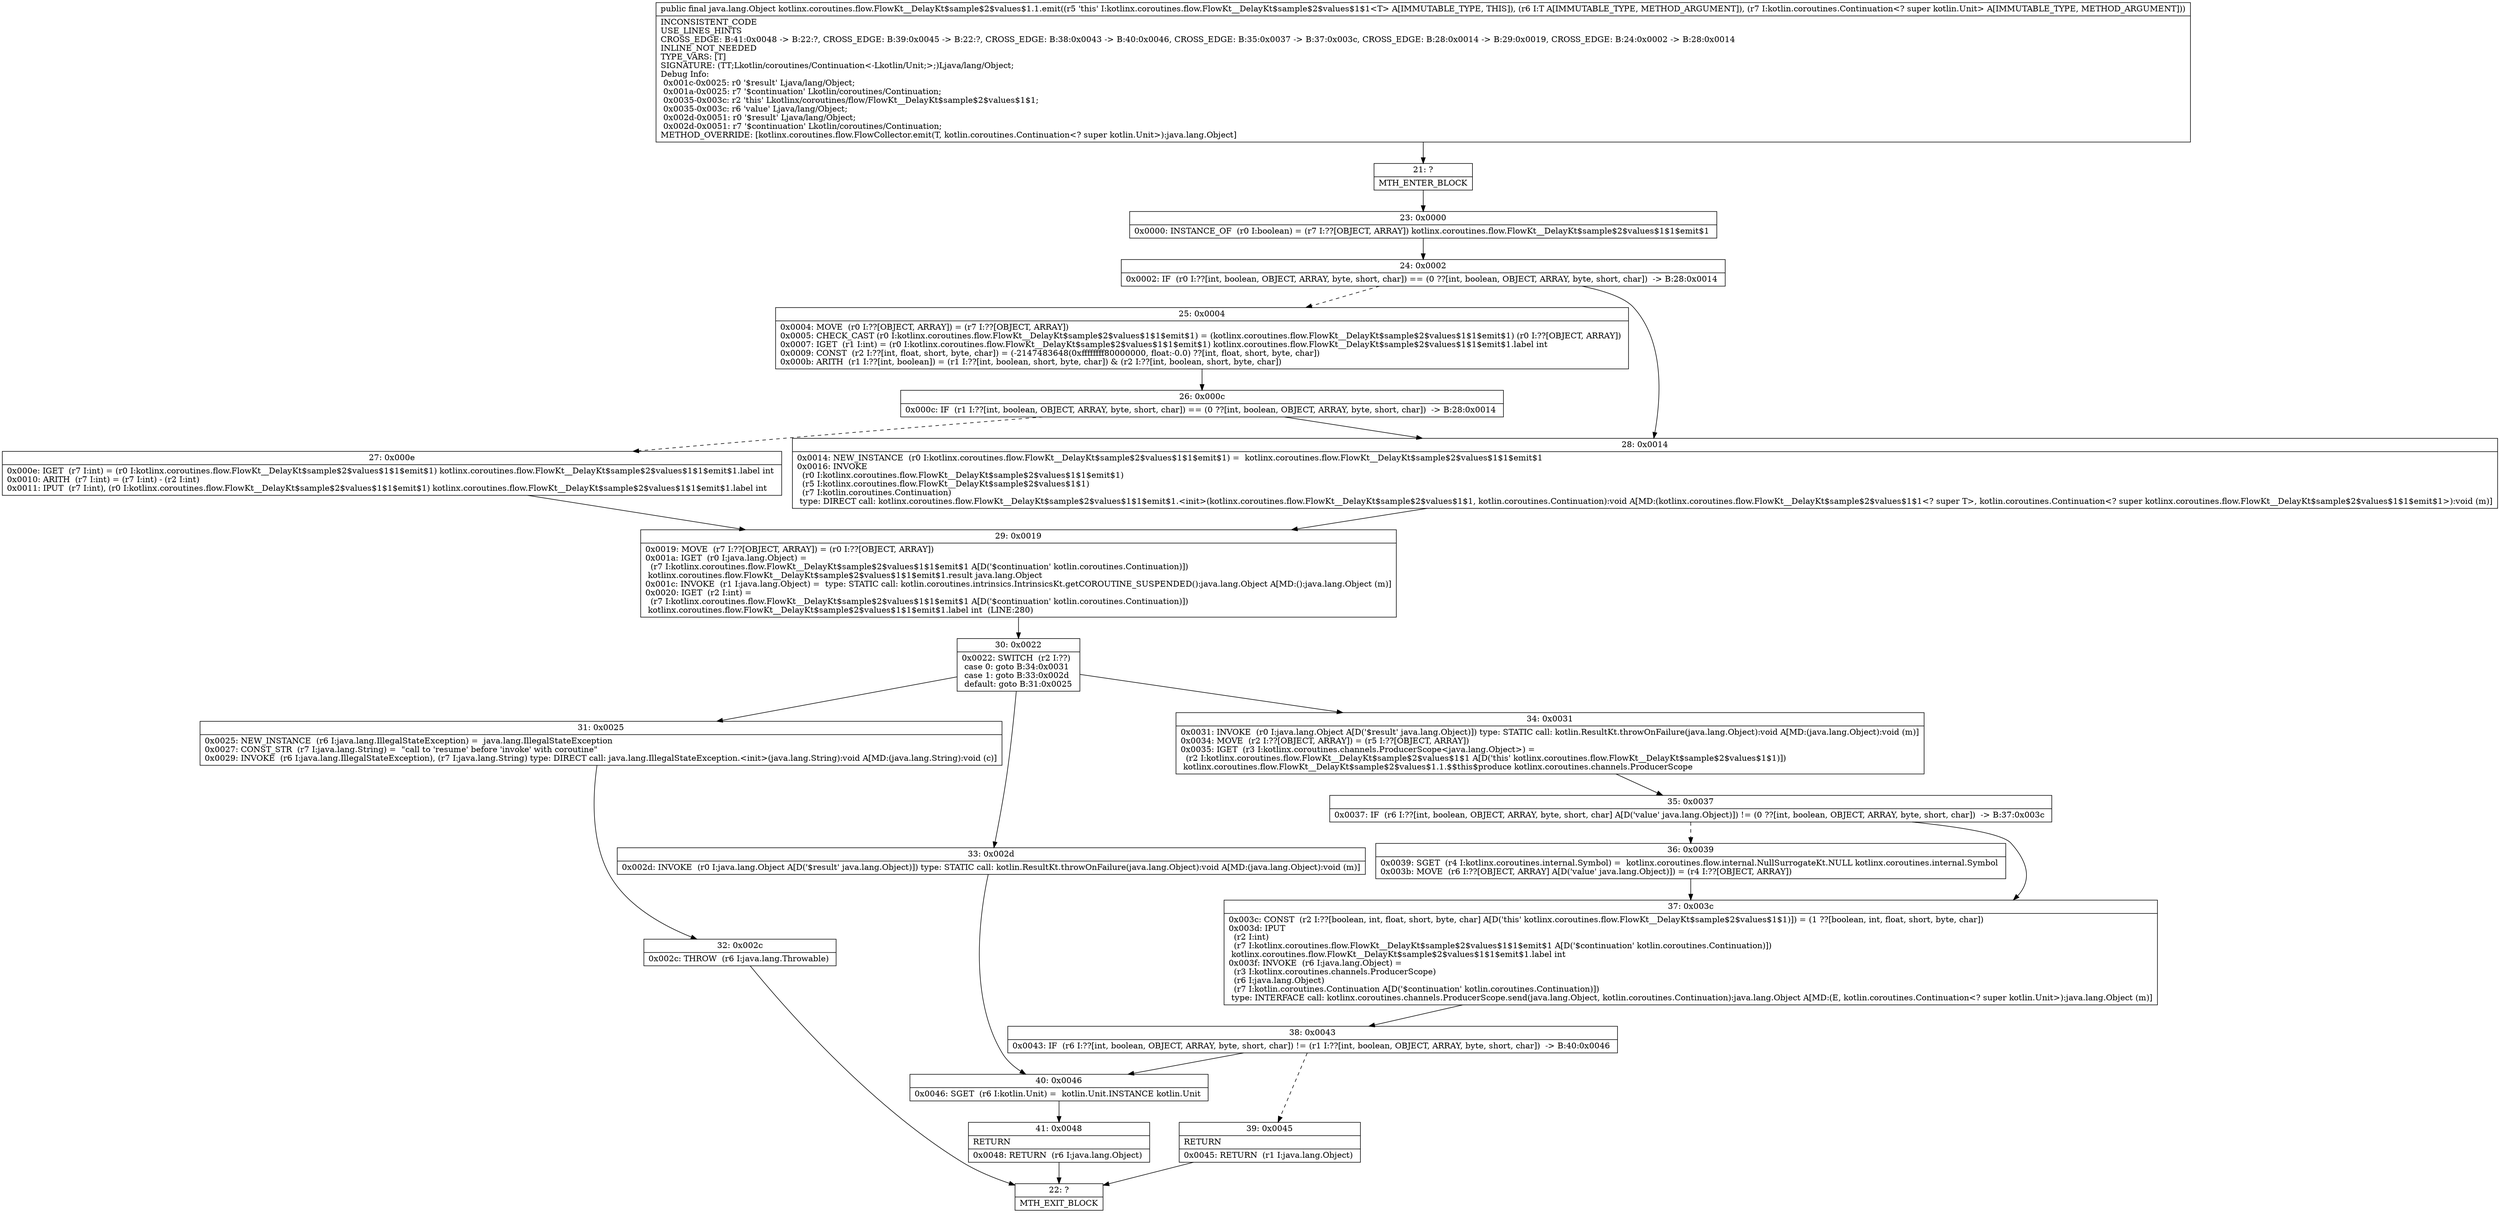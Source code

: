 digraph "CFG forkotlinx.coroutines.flow.FlowKt__DelayKt$sample$2$values$1.1.emit(Ljava\/lang\/Object;Lkotlin\/coroutines\/Continuation;)Ljava\/lang\/Object;" {
Node_21 [shape=record,label="{21\:\ ?|MTH_ENTER_BLOCK\l}"];
Node_23 [shape=record,label="{23\:\ 0x0000|0x0000: INSTANCE_OF  (r0 I:boolean) = (r7 I:??[OBJECT, ARRAY]) kotlinx.coroutines.flow.FlowKt__DelayKt$sample$2$values$1$1$emit$1 \l}"];
Node_24 [shape=record,label="{24\:\ 0x0002|0x0002: IF  (r0 I:??[int, boolean, OBJECT, ARRAY, byte, short, char]) == (0 ??[int, boolean, OBJECT, ARRAY, byte, short, char])  \-\> B:28:0x0014 \l}"];
Node_25 [shape=record,label="{25\:\ 0x0004|0x0004: MOVE  (r0 I:??[OBJECT, ARRAY]) = (r7 I:??[OBJECT, ARRAY]) \l0x0005: CHECK_CAST (r0 I:kotlinx.coroutines.flow.FlowKt__DelayKt$sample$2$values$1$1$emit$1) = (kotlinx.coroutines.flow.FlowKt__DelayKt$sample$2$values$1$1$emit$1) (r0 I:??[OBJECT, ARRAY]) \l0x0007: IGET  (r1 I:int) = (r0 I:kotlinx.coroutines.flow.FlowKt__DelayKt$sample$2$values$1$1$emit$1) kotlinx.coroutines.flow.FlowKt__DelayKt$sample$2$values$1$1$emit$1.label int \l0x0009: CONST  (r2 I:??[int, float, short, byte, char]) = (\-2147483648(0xffffffff80000000, float:\-0.0) ??[int, float, short, byte, char]) \l0x000b: ARITH  (r1 I:??[int, boolean]) = (r1 I:??[int, boolean, short, byte, char]) & (r2 I:??[int, boolean, short, byte, char]) \l}"];
Node_26 [shape=record,label="{26\:\ 0x000c|0x000c: IF  (r1 I:??[int, boolean, OBJECT, ARRAY, byte, short, char]) == (0 ??[int, boolean, OBJECT, ARRAY, byte, short, char])  \-\> B:28:0x0014 \l}"];
Node_27 [shape=record,label="{27\:\ 0x000e|0x000e: IGET  (r7 I:int) = (r0 I:kotlinx.coroutines.flow.FlowKt__DelayKt$sample$2$values$1$1$emit$1) kotlinx.coroutines.flow.FlowKt__DelayKt$sample$2$values$1$1$emit$1.label int \l0x0010: ARITH  (r7 I:int) = (r7 I:int) \- (r2 I:int) \l0x0011: IPUT  (r7 I:int), (r0 I:kotlinx.coroutines.flow.FlowKt__DelayKt$sample$2$values$1$1$emit$1) kotlinx.coroutines.flow.FlowKt__DelayKt$sample$2$values$1$1$emit$1.label int \l}"];
Node_29 [shape=record,label="{29\:\ 0x0019|0x0019: MOVE  (r7 I:??[OBJECT, ARRAY]) = (r0 I:??[OBJECT, ARRAY]) \l0x001a: IGET  (r0 I:java.lang.Object) = \l  (r7 I:kotlinx.coroutines.flow.FlowKt__DelayKt$sample$2$values$1$1$emit$1 A[D('$continuation' kotlin.coroutines.Continuation)])\l kotlinx.coroutines.flow.FlowKt__DelayKt$sample$2$values$1$1$emit$1.result java.lang.Object \l0x001c: INVOKE  (r1 I:java.lang.Object) =  type: STATIC call: kotlin.coroutines.intrinsics.IntrinsicsKt.getCOROUTINE_SUSPENDED():java.lang.Object A[MD:():java.lang.Object (m)]\l0x0020: IGET  (r2 I:int) = \l  (r7 I:kotlinx.coroutines.flow.FlowKt__DelayKt$sample$2$values$1$1$emit$1 A[D('$continuation' kotlin.coroutines.Continuation)])\l kotlinx.coroutines.flow.FlowKt__DelayKt$sample$2$values$1$1$emit$1.label int  (LINE:280)\l}"];
Node_30 [shape=record,label="{30\:\ 0x0022|0x0022: SWITCH  (r2 I:??)\l case 0: goto B:34:0x0031\l case 1: goto B:33:0x002d\l default: goto B:31:0x0025 \l}"];
Node_31 [shape=record,label="{31\:\ 0x0025|0x0025: NEW_INSTANCE  (r6 I:java.lang.IllegalStateException) =  java.lang.IllegalStateException \l0x0027: CONST_STR  (r7 I:java.lang.String) =  \"call to 'resume' before 'invoke' with coroutine\" \l0x0029: INVOKE  (r6 I:java.lang.IllegalStateException), (r7 I:java.lang.String) type: DIRECT call: java.lang.IllegalStateException.\<init\>(java.lang.String):void A[MD:(java.lang.String):void (c)]\l}"];
Node_32 [shape=record,label="{32\:\ 0x002c|0x002c: THROW  (r6 I:java.lang.Throwable) \l}"];
Node_22 [shape=record,label="{22\:\ ?|MTH_EXIT_BLOCK\l}"];
Node_33 [shape=record,label="{33\:\ 0x002d|0x002d: INVOKE  (r0 I:java.lang.Object A[D('$result' java.lang.Object)]) type: STATIC call: kotlin.ResultKt.throwOnFailure(java.lang.Object):void A[MD:(java.lang.Object):void (m)]\l}"];
Node_40 [shape=record,label="{40\:\ 0x0046|0x0046: SGET  (r6 I:kotlin.Unit) =  kotlin.Unit.INSTANCE kotlin.Unit \l}"];
Node_41 [shape=record,label="{41\:\ 0x0048|RETURN\l|0x0048: RETURN  (r6 I:java.lang.Object) \l}"];
Node_34 [shape=record,label="{34\:\ 0x0031|0x0031: INVOKE  (r0 I:java.lang.Object A[D('$result' java.lang.Object)]) type: STATIC call: kotlin.ResultKt.throwOnFailure(java.lang.Object):void A[MD:(java.lang.Object):void (m)]\l0x0034: MOVE  (r2 I:??[OBJECT, ARRAY]) = (r5 I:??[OBJECT, ARRAY]) \l0x0035: IGET  (r3 I:kotlinx.coroutines.channels.ProducerScope\<java.lang.Object\>) = \l  (r2 I:kotlinx.coroutines.flow.FlowKt__DelayKt$sample$2$values$1$1 A[D('this' kotlinx.coroutines.flow.FlowKt__DelayKt$sample$2$values$1$1)])\l kotlinx.coroutines.flow.FlowKt__DelayKt$sample$2$values$1.1.$$this$produce kotlinx.coroutines.channels.ProducerScope \l}"];
Node_35 [shape=record,label="{35\:\ 0x0037|0x0037: IF  (r6 I:??[int, boolean, OBJECT, ARRAY, byte, short, char] A[D('value' java.lang.Object)]) != (0 ??[int, boolean, OBJECT, ARRAY, byte, short, char])  \-\> B:37:0x003c \l}"];
Node_36 [shape=record,label="{36\:\ 0x0039|0x0039: SGET  (r4 I:kotlinx.coroutines.internal.Symbol) =  kotlinx.coroutines.flow.internal.NullSurrogateKt.NULL kotlinx.coroutines.internal.Symbol \l0x003b: MOVE  (r6 I:??[OBJECT, ARRAY] A[D('value' java.lang.Object)]) = (r4 I:??[OBJECT, ARRAY]) \l}"];
Node_37 [shape=record,label="{37\:\ 0x003c|0x003c: CONST  (r2 I:??[boolean, int, float, short, byte, char] A[D('this' kotlinx.coroutines.flow.FlowKt__DelayKt$sample$2$values$1$1)]) = (1 ??[boolean, int, float, short, byte, char]) \l0x003d: IPUT  \l  (r2 I:int)\l  (r7 I:kotlinx.coroutines.flow.FlowKt__DelayKt$sample$2$values$1$1$emit$1 A[D('$continuation' kotlin.coroutines.Continuation)])\l kotlinx.coroutines.flow.FlowKt__DelayKt$sample$2$values$1$1$emit$1.label int \l0x003f: INVOKE  (r6 I:java.lang.Object) = \l  (r3 I:kotlinx.coroutines.channels.ProducerScope)\l  (r6 I:java.lang.Object)\l  (r7 I:kotlin.coroutines.Continuation A[D('$continuation' kotlin.coroutines.Continuation)])\l type: INTERFACE call: kotlinx.coroutines.channels.ProducerScope.send(java.lang.Object, kotlin.coroutines.Continuation):java.lang.Object A[MD:(E, kotlin.coroutines.Continuation\<? super kotlin.Unit\>):java.lang.Object (m)]\l}"];
Node_38 [shape=record,label="{38\:\ 0x0043|0x0043: IF  (r6 I:??[int, boolean, OBJECT, ARRAY, byte, short, char]) != (r1 I:??[int, boolean, OBJECT, ARRAY, byte, short, char])  \-\> B:40:0x0046 \l}"];
Node_39 [shape=record,label="{39\:\ 0x0045|RETURN\l|0x0045: RETURN  (r1 I:java.lang.Object) \l}"];
Node_28 [shape=record,label="{28\:\ 0x0014|0x0014: NEW_INSTANCE  (r0 I:kotlinx.coroutines.flow.FlowKt__DelayKt$sample$2$values$1$1$emit$1) =  kotlinx.coroutines.flow.FlowKt__DelayKt$sample$2$values$1$1$emit$1 \l0x0016: INVOKE  \l  (r0 I:kotlinx.coroutines.flow.FlowKt__DelayKt$sample$2$values$1$1$emit$1)\l  (r5 I:kotlinx.coroutines.flow.FlowKt__DelayKt$sample$2$values$1$1)\l  (r7 I:kotlin.coroutines.Continuation)\l type: DIRECT call: kotlinx.coroutines.flow.FlowKt__DelayKt$sample$2$values$1$1$emit$1.\<init\>(kotlinx.coroutines.flow.FlowKt__DelayKt$sample$2$values$1$1, kotlin.coroutines.Continuation):void A[MD:(kotlinx.coroutines.flow.FlowKt__DelayKt$sample$2$values$1$1\<? super T\>, kotlin.coroutines.Continuation\<? super kotlinx.coroutines.flow.FlowKt__DelayKt$sample$2$values$1$1$emit$1\>):void (m)]\l}"];
MethodNode[shape=record,label="{public final java.lang.Object kotlinx.coroutines.flow.FlowKt__DelayKt$sample$2$values$1.1.emit((r5 'this' I:kotlinx.coroutines.flow.FlowKt__DelayKt$sample$2$values$1$1\<T\> A[IMMUTABLE_TYPE, THIS]), (r6 I:T A[IMMUTABLE_TYPE, METHOD_ARGUMENT]), (r7 I:kotlin.coroutines.Continuation\<? super kotlin.Unit\> A[IMMUTABLE_TYPE, METHOD_ARGUMENT]))  | INCONSISTENT_CODE\lUSE_LINES_HINTS\lCROSS_EDGE: B:41:0x0048 \-\> B:22:?, CROSS_EDGE: B:39:0x0045 \-\> B:22:?, CROSS_EDGE: B:38:0x0043 \-\> B:40:0x0046, CROSS_EDGE: B:35:0x0037 \-\> B:37:0x003c, CROSS_EDGE: B:28:0x0014 \-\> B:29:0x0019, CROSS_EDGE: B:24:0x0002 \-\> B:28:0x0014\lINLINE_NOT_NEEDED\lTYPE_VARS: [T]\lSIGNATURE: (TT;Lkotlin\/coroutines\/Continuation\<\-Lkotlin\/Unit;\>;)Ljava\/lang\/Object;\lDebug Info:\l  0x001c\-0x0025: r0 '$result' Ljava\/lang\/Object;\l  0x001a\-0x0025: r7 '$continuation' Lkotlin\/coroutines\/Continuation;\l  0x0035\-0x003c: r2 'this' Lkotlinx\/coroutines\/flow\/FlowKt__DelayKt$sample$2$values$1$1;\l  0x0035\-0x003c: r6 'value' Ljava\/lang\/Object;\l  0x002d\-0x0051: r0 '$result' Ljava\/lang\/Object;\l  0x002d\-0x0051: r7 '$continuation' Lkotlin\/coroutines\/Continuation;\lMETHOD_OVERRIDE: [kotlinx.coroutines.flow.FlowCollector.emit(T, kotlin.coroutines.Continuation\<? super kotlin.Unit\>):java.lang.Object]\l}"];
MethodNode -> Node_21;Node_21 -> Node_23;
Node_23 -> Node_24;
Node_24 -> Node_25[style=dashed];
Node_24 -> Node_28;
Node_25 -> Node_26;
Node_26 -> Node_27[style=dashed];
Node_26 -> Node_28;
Node_27 -> Node_29;
Node_29 -> Node_30;
Node_30 -> Node_31;
Node_30 -> Node_33;
Node_30 -> Node_34;
Node_31 -> Node_32;
Node_32 -> Node_22;
Node_33 -> Node_40;
Node_40 -> Node_41;
Node_41 -> Node_22;
Node_34 -> Node_35;
Node_35 -> Node_36[style=dashed];
Node_35 -> Node_37;
Node_36 -> Node_37;
Node_37 -> Node_38;
Node_38 -> Node_39[style=dashed];
Node_38 -> Node_40;
Node_39 -> Node_22;
Node_28 -> Node_29;
}


